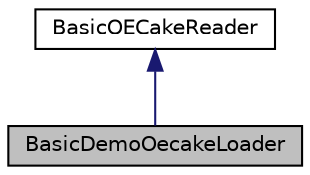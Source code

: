 digraph "BasicDemoOecakeLoader"
{
  edge [fontname="Helvetica",fontsize="10",labelfontname="Helvetica",labelfontsize="10"];
  node [fontname="Helvetica",fontsize="10",shape=record];
  Node1 [label="BasicDemoOecakeLoader",height=0.2,width=0.4,color="black", fillcolor="grey75", style="filled", fontcolor="black"];
  Node2 -> Node1 [dir="back",color="midnightblue",fontsize="10",style="solid",fontname="Helvetica"];
  Node2 [label="BasicOECakeReader",height=0.2,width=0.4,color="black", fillcolor="white", style="filled",URL="$class_basic_o_e_cake_reader.html"];
}
